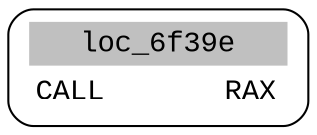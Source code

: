 digraph asm_graph {
1941 [
shape="Mrecord" fontname="Courier New"label =<<table border="0" cellborder="0" cellpadding="3"><tr><td align="center" colspan="2" bgcolor="grey">loc_6f39e</td></tr><tr><td align="left">CALL       RAX</td></tr></table>> ];
}